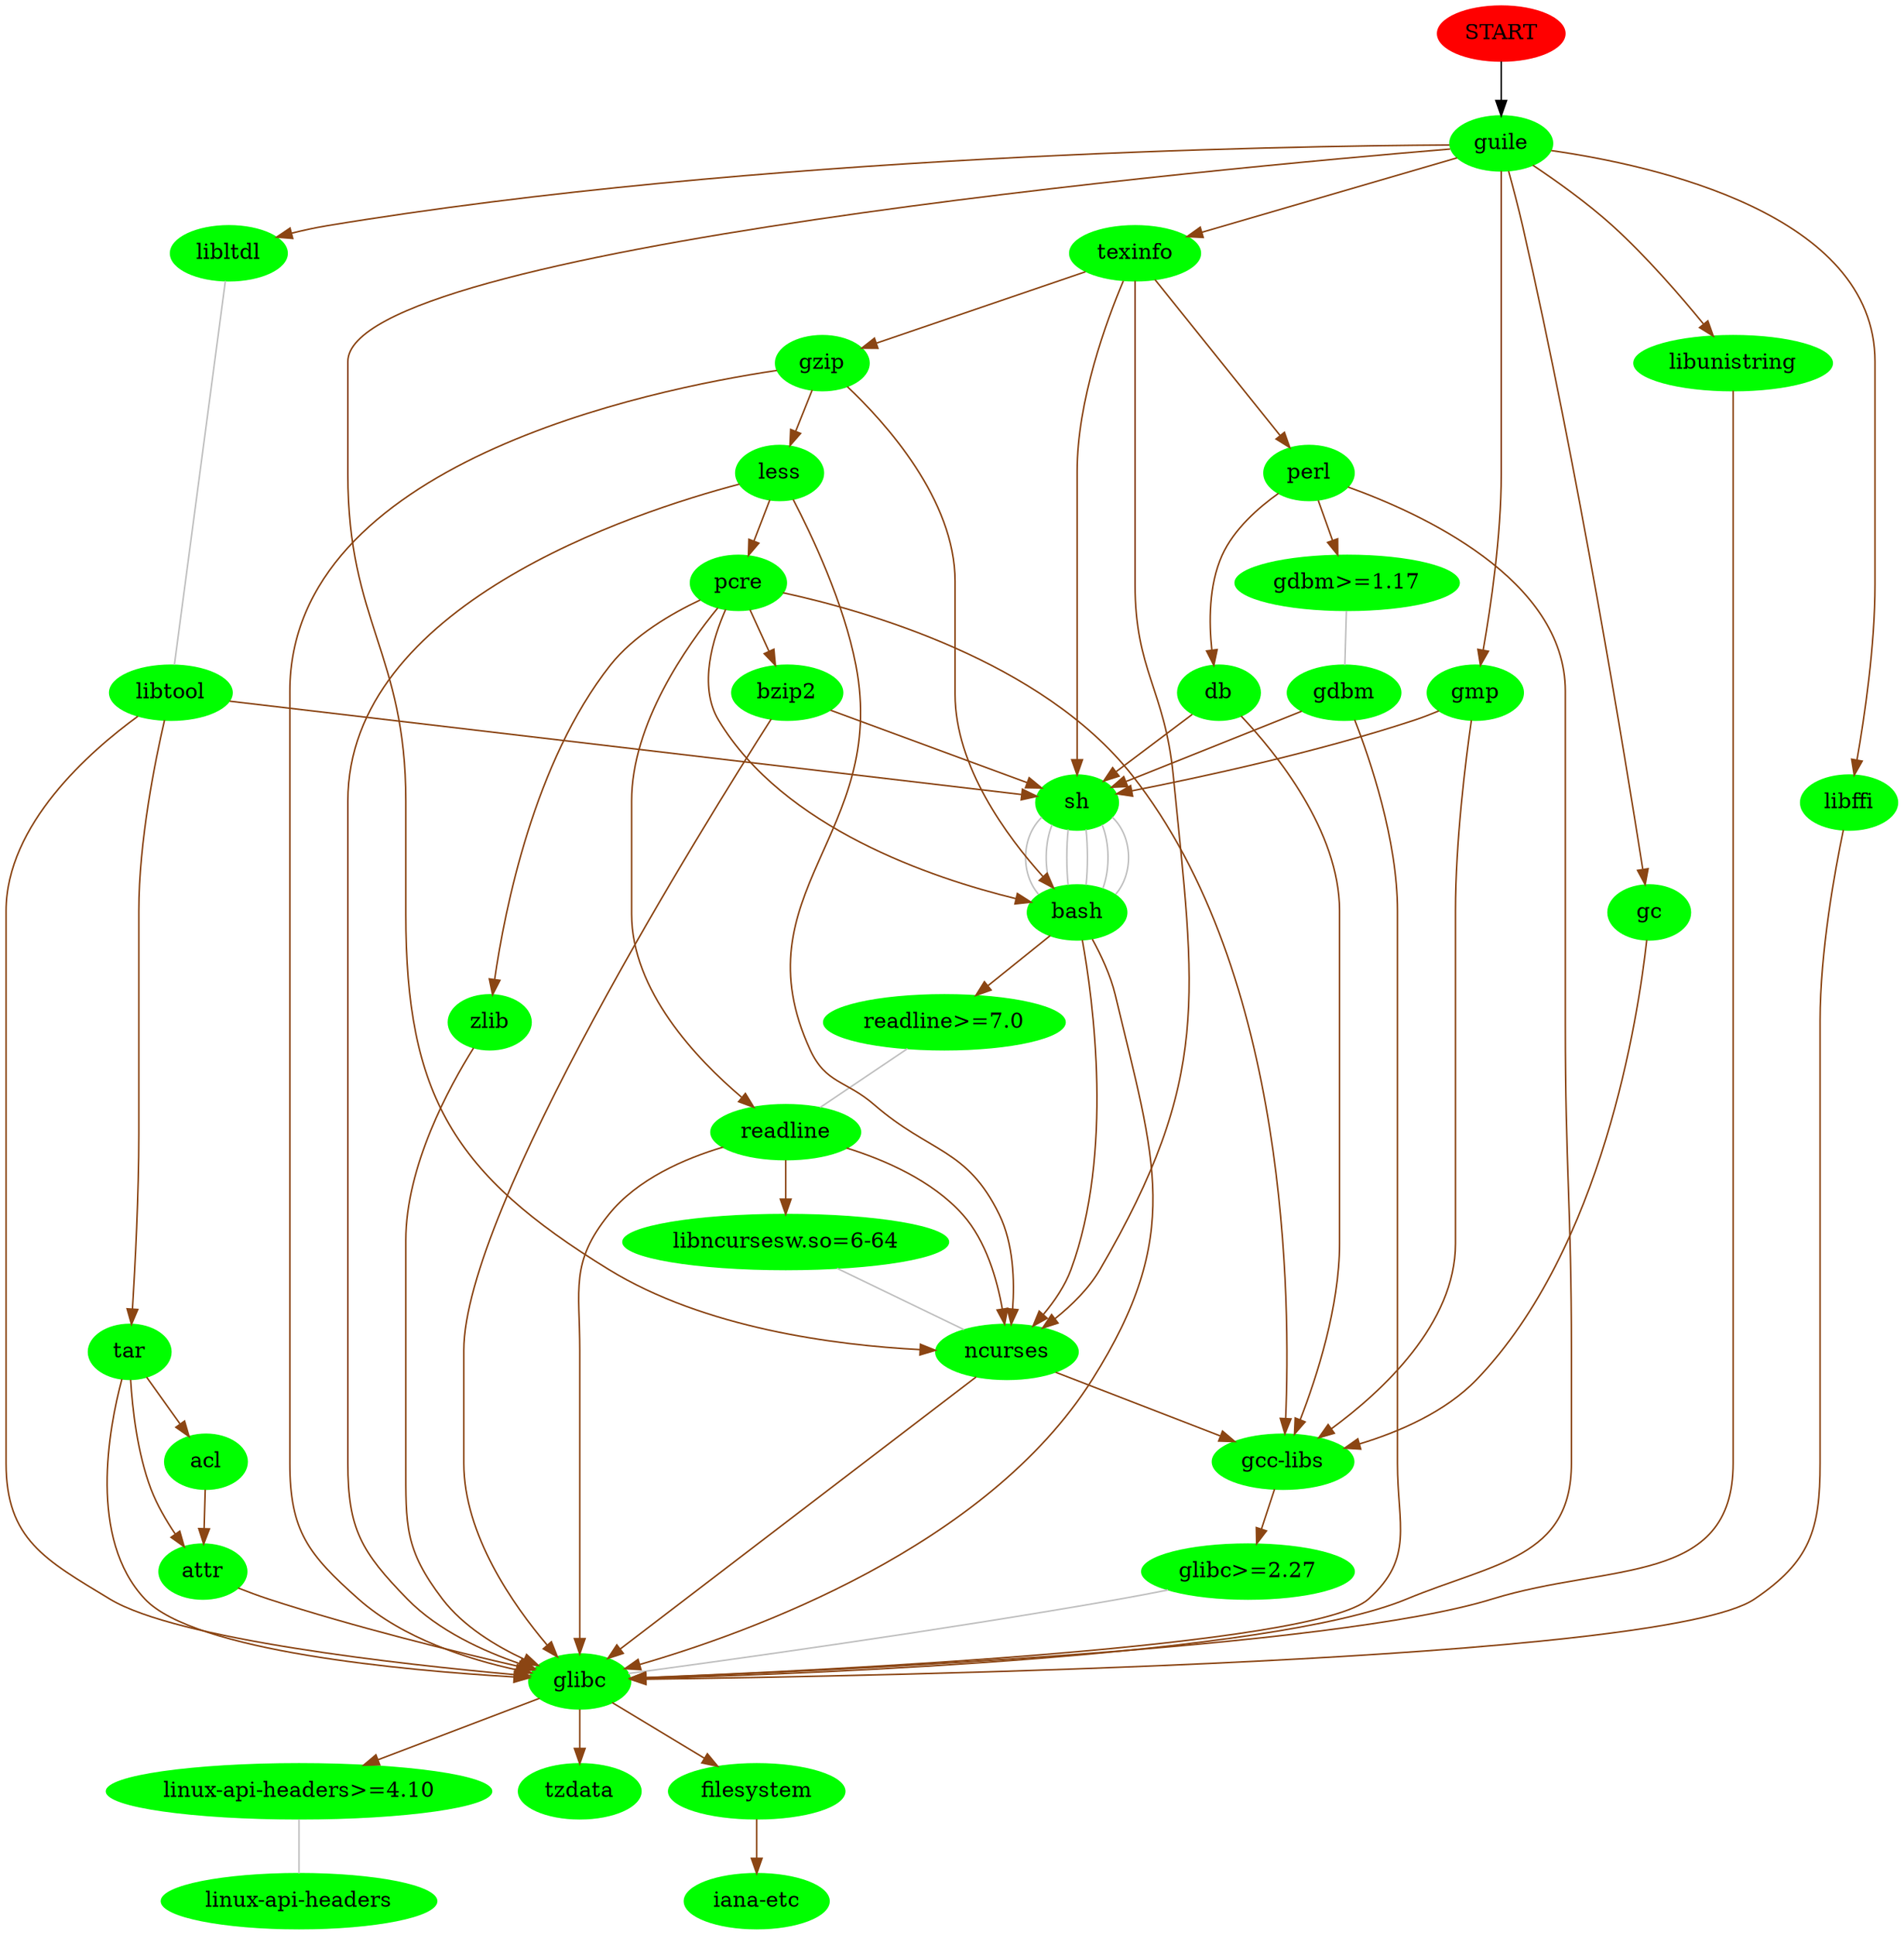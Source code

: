 digraph G { START [color=red, style=filled];
node [style=filled, color=green];
 "START" -> "guile";
"guile" -> "gmp" [color=chocolate4];
"gmp" -> "gcc-libs" [color=chocolate4];
"gcc-libs" -> "glibc>=2.27" [color=chocolate4];
"glibc>=2.27" -> "glibc" [arrowhead=none, color=grey];
"glibc" -> "linux-api-headers>=4.10" [color=chocolate4];
"linux-api-headers>=4.10" -> "linux-api-headers" [arrowhead=none, color=grey];
"glibc" -> "tzdata" [color=chocolate4];
"glibc" -> "filesystem" [color=chocolate4];
"filesystem" -> "iana-etc" [color=chocolate4];
"gmp" -> "sh" [color=chocolate4];
"sh" -> "bash" [arrowhead=none, color=grey];
"bash" -> "readline>=7.0" [color=chocolate4];
"readline>=7.0" -> "readline" [arrowhead=none, color=grey];
"readline" -> "glibc" [color=chocolate4];
"readline" -> "ncurses" [color=chocolate4];
"ncurses" -> "glibc" [color=chocolate4];
"ncurses" -> "gcc-libs" [color=chocolate4];
"readline" -> "libncursesw.so=6-64" [color=chocolate4];
"libncursesw.so=6-64" -> "ncurses" [arrowhead=none, color=grey];
"bash" -> "glibc" [color=chocolate4];
"bash" -> "ncurses" [color=chocolate4];
"guile" -> "libltdl" [color=chocolate4];
"libltdl" -> "libtool" [arrowhead=none, color=grey];
"libtool" -> "sh" [color=chocolate4];
"sh" -> "bash" [arrowhead=none, color=grey];
"libtool" -> "tar" [color=chocolate4];
"tar" -> "glibc" [color=chocolate4];
"tar" -> "acl" [color=chocolate4];
"acl" -> "attr" [color=chocolate4];
"attr" -> "glibc" [color=chocolate4];
"tar" -> "attr" [color=chocolate4];
"libtool" -> "glibc" [color=chocolate4];
"guile" -> "ncurses" [color=chocolate4];
"guile" -> "texinfo" [color=chocolate4];
"texinfo" -> "ncurses" [color=chocolate4];
"texinfo" -> "gzip" [color=chocolate4];
"gzip" -> "glibc" [color=chocolate4];
"gzip" -> "bash" [color=chocolate4];
"gzip" -> "less" [color=chocolate4];
"less" -> "glibc" [color=chocolate4];
"less" -> "ncurses" [color=chocolate4];
"less" -> "pcre" [color=chocolate4];
"pcre" -> "gcc-libs" [color=chocolate4];
"pcre" -> "readline" [color=chocolate4];
"pcre" -> "zlib" [color=chocolate4];
"zlib" -> "glibc" [color=chocolate4];
"pcre" -> "bzip2" [color=chocolate4];
"bzip2" -> "glibc" [color=chocolate4];
"bzip2" -> "sh" [color=chocolate4];
"sh" -> "bash" [arrowhead=none, color=grey];
"pcre" -> "bash" [color=chocolate4];
"texinfo" -> "perl" [color=chocolate4];
"perl" -> "gdbm>=1.17" [color=chocolate4];
"gdbm>=1.17" -> "gdbm" [arrowhead=none, color=grey];
"gdbm" -> "glibc" [color=chocolate4];
"gdbm" -> "sh" [color=chocolate4];
"sh" -> "bash" [arrowhead=none, color=grey];
"perl" -> "db" [color=chocolate4];
"db" -> "gcc-libs" [color=chocolate4];
"db" -> "sh" [color=chocolate4];
"sh" -> "bash" [arrowhead=none, color=grey];
"perl" -> "glibc" [color=chocolate4];
"texinfo" -> "sh" [color=chocolate4];
"sh" -> "bash" [arrowhead=none, color=grey];
"guile" -> "libunistring" [color=chocolate4];
"libunistring" -> "glibc" [color=chocolate4];
"guile" -> "gc" [color=chocolate4];
"gc" -> "gcc-libs" [color=chocolate4];
"guile" -> "libffi" [color=chocolate4];
"libffi" -> "glibc" [color=chocolate4];
}
